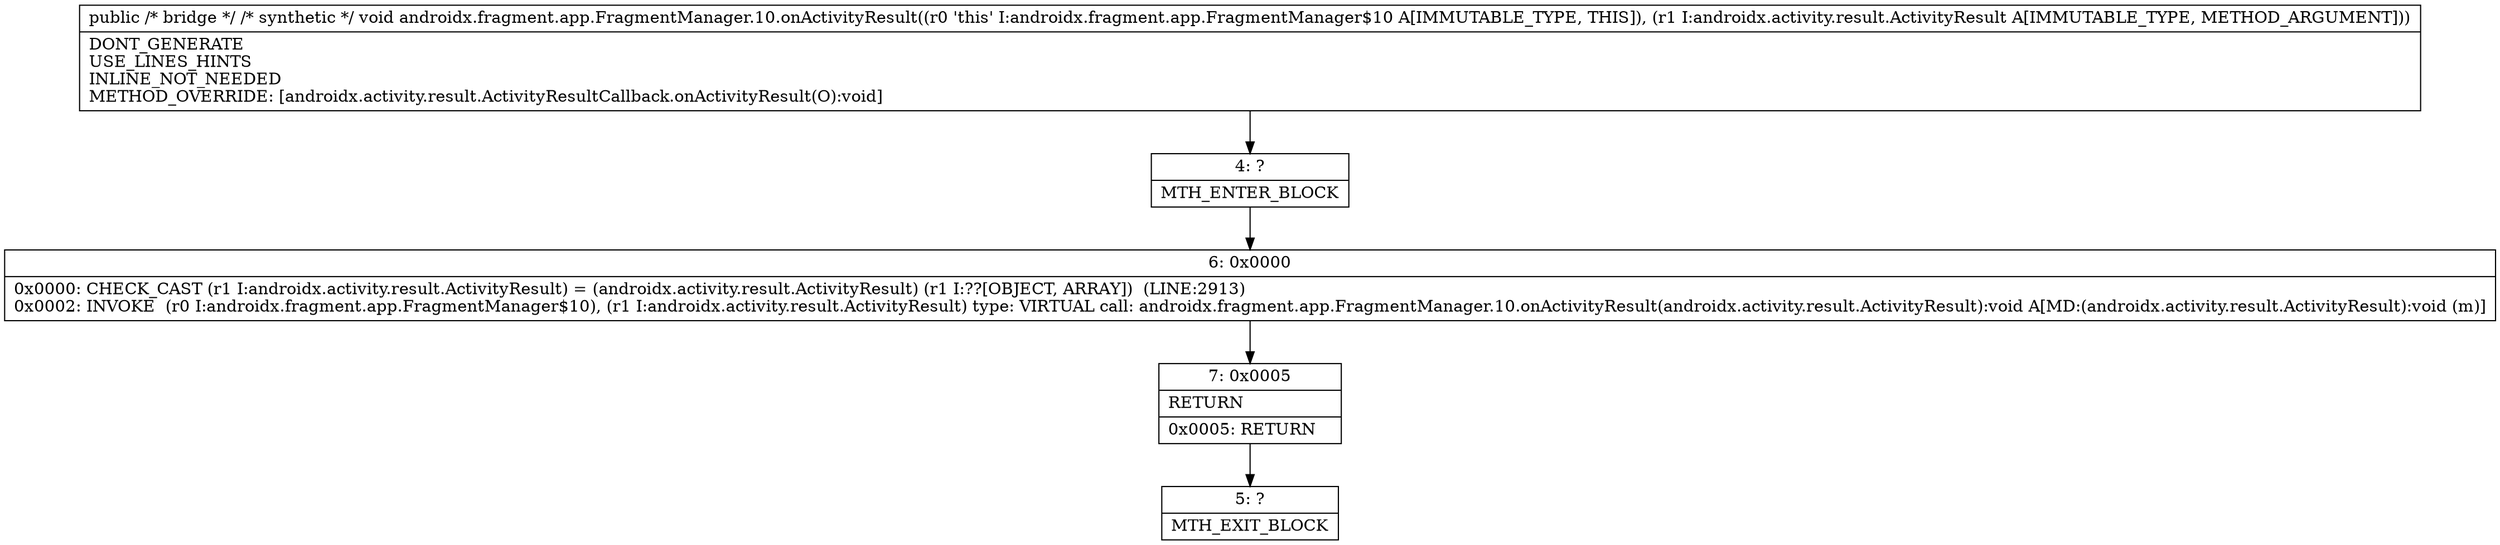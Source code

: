 digraph "CFG forandroidx.fragment.app.FragmentManager.10.onActivityResult(Ljava\/lang\/Object;)V" {
Node_4 [shape=record,label="{4\:\ ?|MTH_ENTER_BLOCK\l}"];
Node_6 [shape=record,label="{6\:\ 0x0000|0x0000: CHECK_CAST (r1 I:androidx.activity.result.ActivityResult) = (androidx.activity.result.ActivityResult) (r1 I:??[OBJECT, ARRAY])  (LINE:2913)\l0x0002: INVOKE  (r0 I:androidx.fragment.app.FragmentManager$10), (r1 I:androidx.activity.result.ActivityResult) type: VIRTUAL call: androidx.fragment.app.FragmentManager.10.onActivityResult(androidx.activity.result.ActivityResult):void A[MD:(androidx.activity.result.ActivityResult):void (m)]\l}"];
Node_7 [shape=record,label="{7\:\ 0x0005|RETURN\l|0x0005: RETURN   \l}"];
Node_5 [shape=record,label="{5\:\ ?|MTH_EXIT_BLOCK\l}"];
MethodNode[shape=record,label="{public \/* bridge *\/ \/* synthetic *\/ void androidx.fragment.app.FragmentManager.10.onActivityResult((r0 'this' I:androidx.fragment.app.FragmentManager$10 A[IMMUTABLE_TYPE, THIS]), (r1 I:androidx.activity.result.ActivityResult A[IMMUTABLE_TYPE, METHOD_ARGUMENT]))  | DONT_GENERATE\lUSE_LINES_HINTS\lINLINE_NOT_NEEDED\lMETHOD_OVERRIDE: [androidx.activity.result.ActivityResultCallback.onActivityResult(O):void]\l}"];
MethodNode -> Node_4;Node_4 -> Node_6;
Node_6 -> Node_7;
Node_7 -> Node_5;
}

